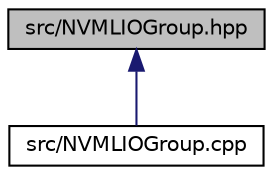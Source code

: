 digraph "src/NVMLIOGroup.hpp"
{
  edge [fontname="Helvetica",fontsize="10",labelfontname="Helvetica",labelfontsize="10"];
  node [fontname="Helvetica",fontsize="10",shape=record];
  Node13 [label="src/NVMLIOGroup.hpp",height=0.2,width=0.4,color="black", fillcolor="grey75", style="filled", fontcolor="black"];
  Node13 -> Node14 [dir="back",color="midnightblue",fontsize="10",style="solid",fontname="Helvetica"];
  Node14 [label="src/NVMLIOGroup.cpp",height=0.2,width=0.4,color="black", fillcolor="white", style="filled",URL="$_n_v_m_l_i_o_group_8cpp.html"];
}
